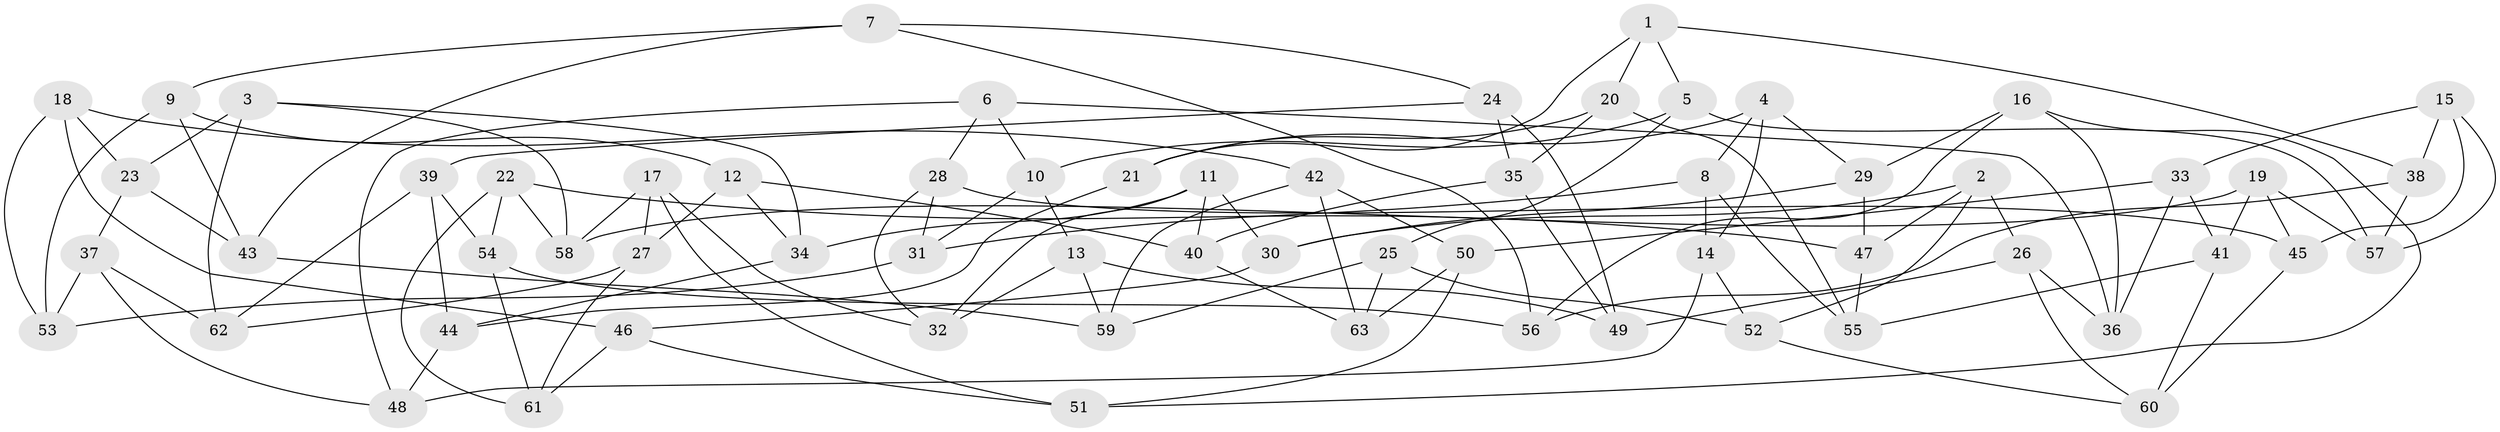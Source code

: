 // Generated by graph-tools (version 1.1) at 2025/16/03/09/25 04:16:38]
// undirected, 63 vertices, 126 edges
graph export_dot {
graph [start="1"]
  node [color=gray90,style=filled];
  1;
  2;
  3;
  4;
  5;
  6;
  7;
  8;
  9;
  10;
  11;
  12;
  13;
  14;
  15;
  16;
  17;
  18;
  19;
  20;
  21;
  22;
  23;
  24;
  25;
  26;
  27;
  28;
  29;
  30;
  31;
  32;
  33;
  34;
  35;
  36;
  37;
  38;
  39;
  40;
  41;
  42;
  43;
  44;
  45;
  46;
  47;
  48;
  49;
  50;
  51;
  52;
  53;
  54;
  55;
  56;
  57;
  58;
  59;
  60;
  61;
  62;
  63;
  1 -- 38;
  1 -- 20;
  1 -- 5;
  1 -- 21;
  2 -- 52;
  2 -- 26;
  2 -- 30;
  2 -- 47;
  3 -- 34;
  3 -- 23;
  3 -- 62;
  3 -- 58;
  4 -- 21;
  4 -- 29;
  4 -- 14;
  4 -- 8;
  5 -- 10;
  5 -- 57;
  5 -- 25;
  6 -- 48;
  6 -- 36;
  6 -- 10;
  6 -- 28;
  7 -- 43;
  7 -- 9;
  7 -- 56;
  7 -- 24;
  8 -- 55;
  8 -- 31;
  8 -- 14;
  9 -- 43;
  9 -- 12;
  9 -- 53;
  10 -- 31;
  10 -- 13;
  11 -- 40;
  11 -- 32;
  11 -- 34;
  11 -- 30;
  12 -- 34;
  12 -- 27;
  12 -- 40;
  13 -- 59;
  13 -- 49;
  13 -- 32;
  14 -- 52;
  14 -- 48;
  15 -- 33;
  15 -- 45;
  15 -- 57;
  15 -- 38;
  16 -- 51;
  16 -- 56;
  16 -- 36;
  16 -- 29;
  17 -- 58;
  17 -- 27;
  17 -- 51;
  17 -- 32;
  18 -- 42;
  18 -- 53;
  18 -- 46;
  18 -- 23;
  19 -- 45;
  19 -- 57;
  19 -- 58;
  19 -- 41;
  20 -- 55;
  20 -- 21;
  20 -- 35;
  21 -- 44;
  22 -- 47;
  22 -- 54;
  22 -- 61;
  22 -- 58;
  23 -- 37;
  23 -- 43;
  24 -- 35;
  24 -- 39;
  24 -- 49;
  25 -- 59;
  25 -- 52;
  25 -- 63;
  26 -- 60;
  26 -- 49;
  26 -- 36;
  27 -- 61;
  27 -- 62;
  28 -- 45;
  28 -- 31;
  28 -- 32;
  29 -- 30;
  29 -- 47;
  30 -- 46;
  31 -- 53;
  33 -- 36;
  33 -- 41;
  33 -- 50;
  34 -- 44;
  35 -- 49;
  35 -- 40;
  37 -- 48;
  37 -- 53;
  37 -- 62;
  38 -- 57;
  38 -- 56;
  39 -- 54;
  39 -- 44;
  39 -- 62;
  40 -- 63;
  41 -- 60;
  41 -- 55;
  42 -- 50;
  42 -- 59;
  42 -- 63;
  43 -- 59;
  44 -- 48;
  45 -- 60;
  46 -- 61;
  46 -- 51;
  47 -- 55;
  50 -- 51;
  50 -- 63;
  52 -- 60;
  54 -- 56;
  54 -- 61;
}
